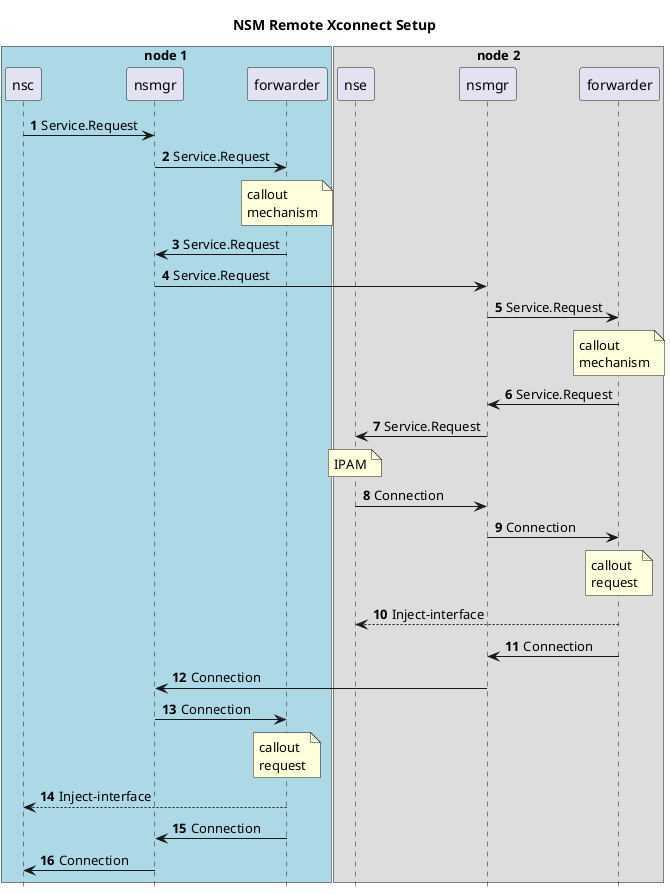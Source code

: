 @startuml
autonumber
hide footbox
title NSM Remote Xconnect Setup
box "node 1" #LightBlue
participant nsc as NSC order 10
participant "nsmgr" as LN order 20
participant "forwarder" as LF order 30
end box
box "node 2"
participant nse as NSE order 40
participant "nsmgr" as RN order 50
participant "forwarder" as RF order 60
end box

NSC->LN: Service.Request
LN->LF: Service.Request
note over LF: callout\nmechanism
LF->LN: Service.Request
LN->RN: Service.Request
RN->RF: Service.Request
note over RF: callout\nmechanism
RF->RN: Service.Request
RN->NSE: Service.Request
note over NSE: IPAM
NSE->RN: Connection
RN->RF: Connection
note over RF: callout\nrequest
RF-->NSE: Inject-interface
RF->RN: Connection
RN->LN: Connection

LN->LF: Connection
note over LF: callout\nrequest
LF-->NSC: Inject-interface
LF->LN: Connection
LN->NSC: Connection

@enduml
